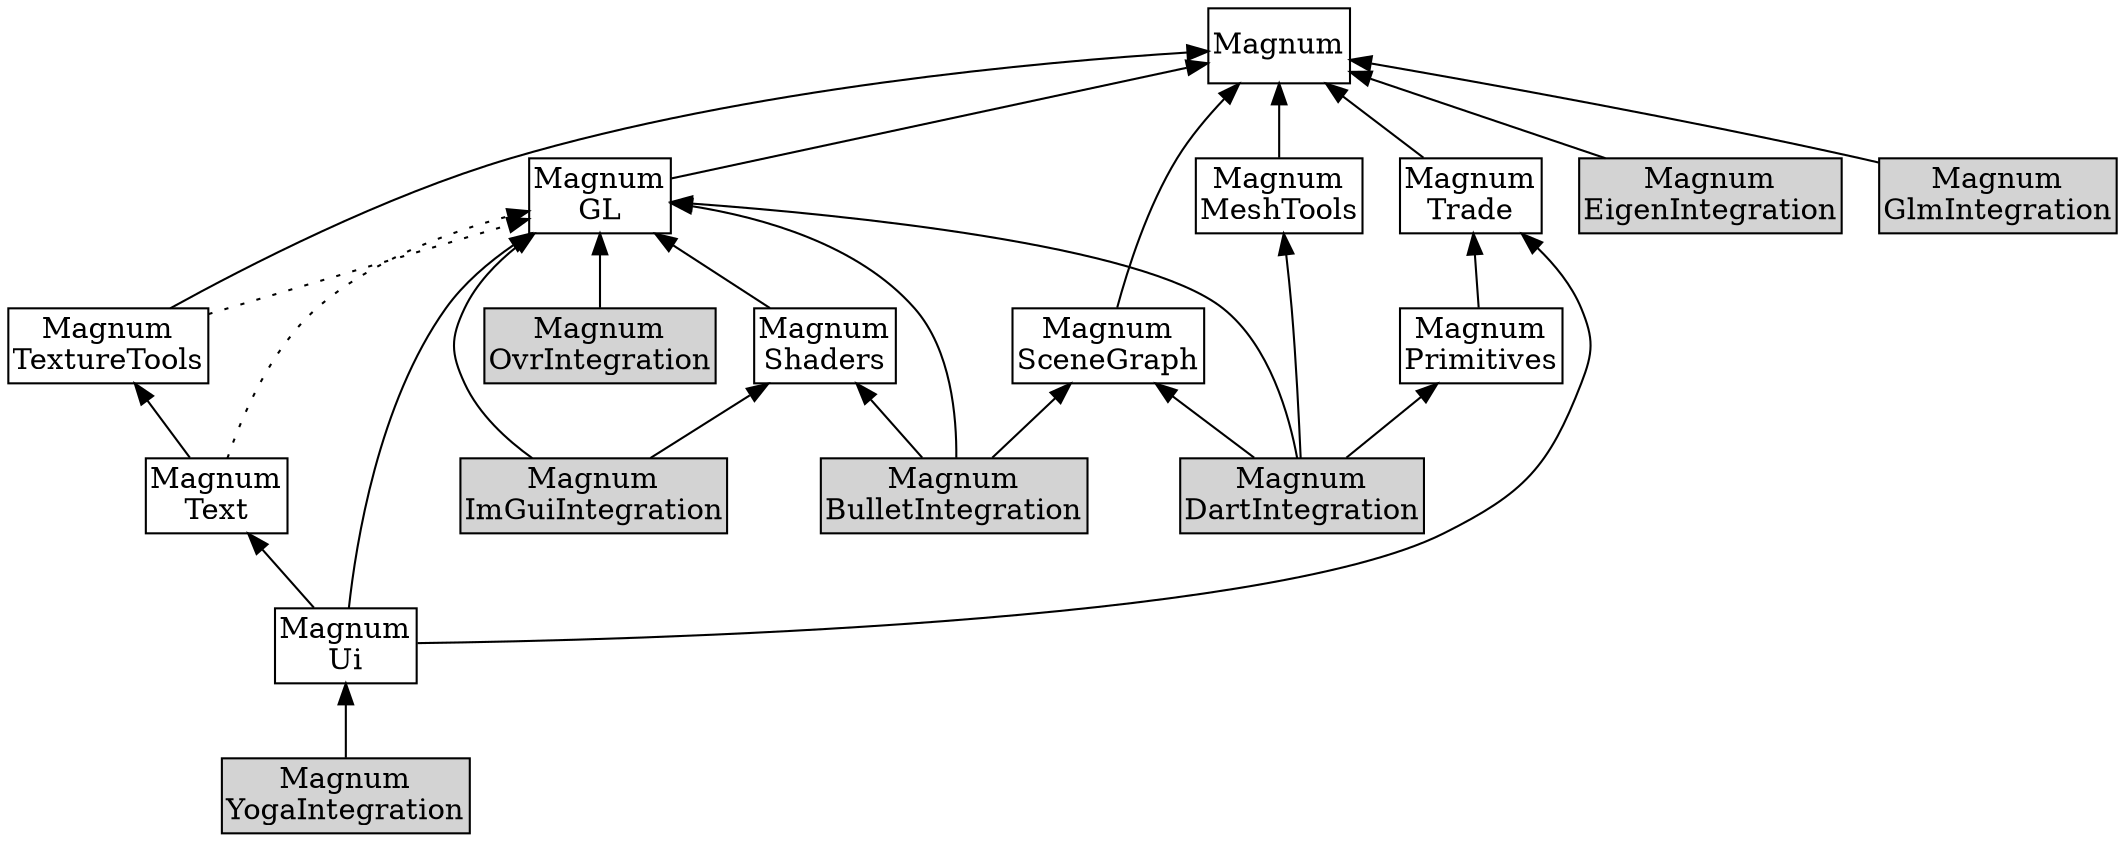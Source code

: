 /*
    This file is part of Magnum.

    Copyright © 2010, 2011, 2012, 2013, 2014, 2015, 2016, 2017, 2018, 2019,
                2020, 2021, 2022, 2023, 2024, 2025
              Vladimír Vondruš <mosra@centrum.cz>

    Permission is hereby granted, free of charge, to any person obtaining a
    copy of this software and associated documentation files (the "Software"),
    to deal in the Software without restriction, including without limitation
    the rights to use, copy, modify, merge, publish, distribute, sublicense,
    and/or sell copies of the Software, and to permit persons to whom the
    Software is furnished to do so, subject to the following conditions:

    The above copyright notice and this permission notice shall be included
    in all copies or substantial portions of the Software.

    THE SOFTWARE IS PROVIDED "AS IS", WITHOUT WARRANTY OF ANY KIND, EXPRESS OR
    IMPLIED, INCLUDING BUT NOT LIMITED TO THE WARRANTIES OF MERCHANTABILITY,
    FITNESS FOR A PARTICULAR PURPOSE AND NONINFRINGEMENT. IN NO EVENT SHALL
    THE AUTHORS OR COPYRIGHT HOLDERS BE LIABLE FOR ANY CLAIM, DAMAGES OR OTHER
    LIABILITY, WHETHER IN AN ACTION OF CONTRACT, TORT OR OTHERWISE, ARISING
    FROM, OUT OF OR IN CONNECTION WITH THE SOFTWARE OR THE USE OR OTHER
    DEALINGS IN THE SOFTWARE.
*/

digraph "Magnum Integration dependency order" {
    rankdir=BT
    ranksep=0.5
    node [style=filled shape=rect margin="0.03,0.03"]

    Magnum [style=solid class="m-info"]
    MagnumGL [style=solid label="Magnum\nGL" class="m-info"]
    MagnumMeshTools [style=solid label="Magnum\nMeshTools" class="m-info"]
    MagnumPrimitives [style=solid label="Magnum\nPrimitives" class="m-info"]
    MagnumSceneGraph [style=solid label="Magnum\nSceneGraph" class="m-info"]
    MagnumShaders [style=solid label="Magnum\nShaders" class="m-info"]
    MagnumTrade [style=solid label="Magnum\nTrade" class="m-info"]
    MagnumTextureTools [style=solid label="Magnum\nTextureTools" class="m-info"]
    MagnumText [style=solid label="Magnum\nText" class="m-info"]

    MagnumUi [style=solid label="Magnum\nUi" class="m-info"]

    MagnumBulletIntegration [label="Magnum\nBulletIntegration" class="m-info"]
    MagnumEigenIntegration [label="Magnum\nEigenIntegration" class="m-info"]
    MagnumDartIntegration [label="Magnum\nDartIntegration" class="m-info"]
    MagnumGlmIntegration [label="Magnum\nGlmIntegration" class="m-info"]
    MagnumImGuiIntegration [label="Magnum\nImGuiIntegration" class="m-info"]
    MagnumOvrIntegration [label="Magnum\nOvrIntegration" class="m-info"]
    MagnumYogaIntegration [label="Magnum\nYogaIntegration" class="m-info"]

    MagnumGL -> Magnum [class="m-info"]
    MagnumMeshTools -> Magnum [class="m-info"]
    MagnumPrimitives -> MagnumTrade [class="m-info"]
    MagnumSceneGraph -> Magnum [class="m-info"]
    MagnumShaders -> MagnumGL [class="m-info"]
    MagnumTrade -> Magnum [class="m-info"]
    MagnumText -> MagnumTextureTools [class="m-info"]
    MagnumText -> MagnumGL [style=dotted class="m-info"]
    MagnumTextureTools -> Magnum [class="m-info"]
    MagnumTextureTools -> MagnumGL [style=dotted class="m-info"]

    MagnumUi -> MagnumGL [class="m-info"]
    MagnumUi -> MagnumText [class="m-info"]
    MagnumUi -> MagnumTrade [class="m-info"]

    MagnumBulletIntegration -> MagnumGL
    MagnumBulletIntegration -> MagnumSceneGraph
    MagnumBulletIntegration -> MagnumShaders

    MagnumDartIntegration -> MagnumGL
    MagnumDartIntegration -> MagnumMeshTools
    MagnumDartIntegration -> MagnumPrimitives
    MagnumDartIntegration -> MagnumSceneGraph

    MagnumImGuiIntegration -> MagnumGL
    MagnumImGuiIntegration -> MagnumShaders

    MagnumEigenIntegration -> Magnum
    MagnumGlmIntegration -> Magnum
    MagnumOvrIntegration -> MagnumGL
    MagnumYogaIntegration -> MagnumUi
}
